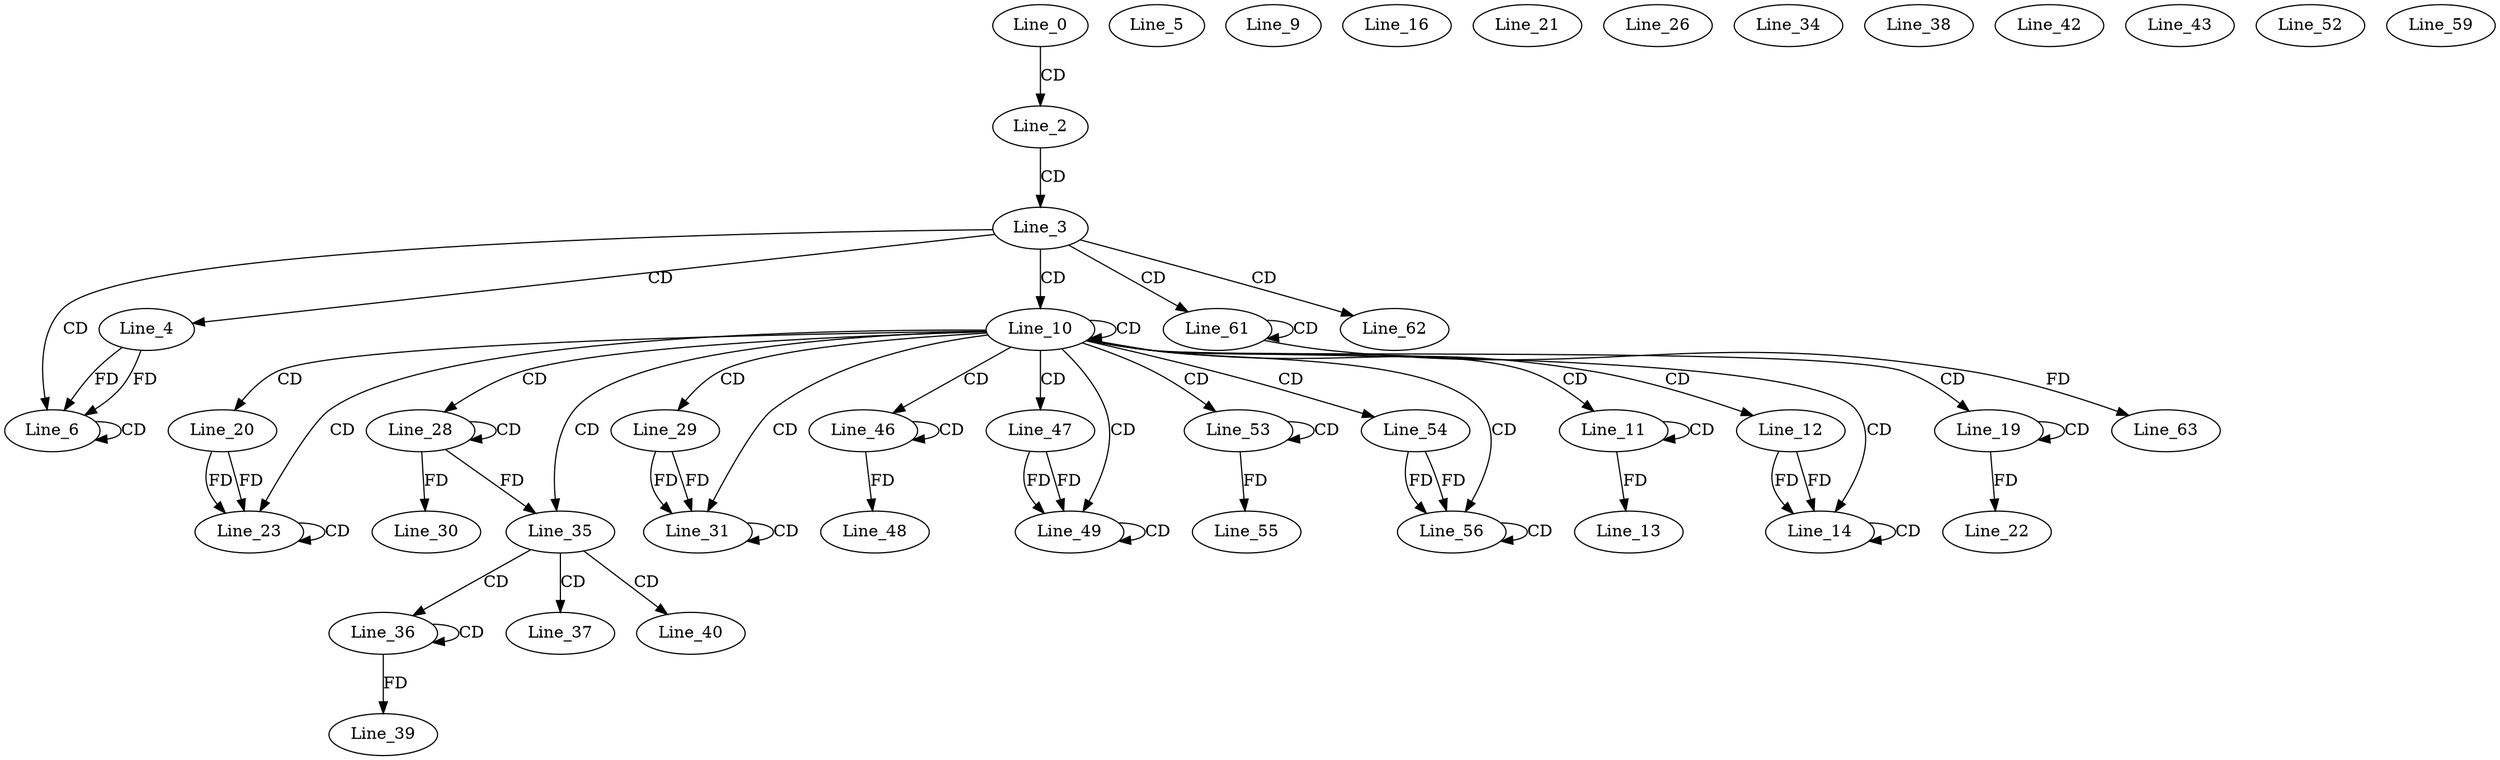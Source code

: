 digraph G {
  Line_0;
  Line_2;
  Line_3;
  Line_4;
  Line_4;
  Line_5;
  Line_5;
  Line_6;
  Line_6;
  Line_9;
  Line_10;
  Line_10;
  Line_11;
  Line_11;
  Line_12;
  Line_12;
  Line_13;
  Line_13;
  Line_14;
  Line_14;
  Line_16;
  Line_19;
  Line_19;
  Line_20;
  Line_21;
  Line_22;
  Line_22;
  Line_23;
  Line_23;
  Line_26;
  Line_28;
  Line_28;
  Line_29;
  Line_29;
  Line_30;
  Line_30;
  Line_31;
  Line_31;
  Line_34;
  Line_35;
  Line_36;
  Line_36;
  Line_37;
  Line_38;
  Line_39;
  Line_39;
  Line_40;
  Line_40;
  Line_40;
  Line_42;
  Line_43;
  Line_46;
  Line_46;
  Line_47;
  Line_47;
  Line_48;
  Line_48;
  Line_49;
  Line_49;
  Line_52;
  Line_53;
  Line_53;
  Line_54;
  Line_54;
  Line_55;
  Line_55;
  Line_56;
  Line_56;
  Line_59;
  Line_61;
  Line_61;
  Line_62;
  Line_62;
  Line_63;
  Line_63;
  Line_0 -> Line_2 [ label="CD" ];
  Line_2 -> Line_3 [ label="CD" ];
  Line_3 -> Line_4 [ label="CD" ];
  Line_3 -> Line_6 [ label="CD" ];
  Line_4 -> Line_6 [ label="FD" ];
  Line_6 -> Line_6 [ label="CD" ];
  Line_4 -> Line_6 [ label="FD" ];
  Line_3 -> Line_10 [ label="CD" ];
  Line_10 -> Line_10 [ label="CD" ];
  Line_10 -> Line_11 [ label="CD" ];
  Line_11 -> Line_11 [ label="CD" ];
  Line_10 -> Line_12 [ label="CD" ];
  Line_11 -> Line_13 [ label="FD" ];
  Line_10 -> Line_14 [ label="CD" ];
  Line_12 -> Line_14 [ label="FD" ];
  Line_14 -> Line_14 [ label="CD" ];
  Line_12 -> Line_14 [ label="FD" ];
  Line_10 -> Line_19 [ label="CD" ];
  Line_19 -> Line_19 [ label="CD" ];
  Line_10 -> Line_20 [ label="CD" ];
  Line_19 -> Line_22 [ label="FD" ];
  Line_10 -> Line_23 [ label="CD" ];
  Line_20 -> Line_23 [ label="FD" ];
  Line_23 -> Line_23 [ label="CD" ];
  Line_20 -> Line_23 [ label="FD" ];
  Line_10 -> Line_28 [ label="CD" ];
  Line_28 -> Line_28 [ label="CD" ];
  Line_10 -> Line_29 [ label="CD" ];
  Line_28 -> Line_30 [ label="FD" ];
  Line_10 -> Line_31 [ label="CD" ];
  Line_29 -> Line_31 [ label="FD" ];
  Line_31 -> Line_31 [ label="CD" ];
  Line_29 -> Line_31 [ label="FD" ];
  Line_10 -> Line_35 [ label="CD" ];
  Line_28 -> Line_35 [ label="FD" ];
  Line_35 -> Line_36 [ label="CD" ];
  Line_36 -> Line_36 [ label="CD" ];
  Line_35 -> Line_37 [ label="CD" ];
  Line_36 -> Line_39 [ label="FD" ];
  Line_35 -> Line_40 [ label="CD" ];
  Line_10 -> Line_46 [ label="CD" ];
  Line_46 -> Line_46 [ label="CD" ];
  Line_10 -> Line_47 [ label="CD" ];
  Line_46 -> Line_48 [ label="FD" ];
  Line_10 -> Line_49 [ label="CD" ];
  Line_47 -> Line_49 [ label="FD" ];
  Line_49 -> Line_49 [ label="CD" ];
  Line_47 -> Line_49 [ label="FD" ];
  Line_10 -> Line_53 [ label="CD" ];
  Line_53 -> Line_53 [ label="CD" ];
  Line_10 -> Line_54 [ label="CD" ];
  Line_53 -> Line_55 [ label="FD" ];
  Line_10 -> Line_56 [ label="CD" ];
  Line_54 -> Line_56 [ label="FD" ];
  Line_56 -> Line_56 [ label="CD" ];
  Line_54 -> Line_56 [ label="FD" ];
  Line_3 -> Line_61 [ label="CD" ];
  Line_61 -> Line_61 [ label="CD" ];
  Line_3 -> Line_62 [ label="CD" ];
  Line_61 -> Line_63 [ label="FD" ];
}
